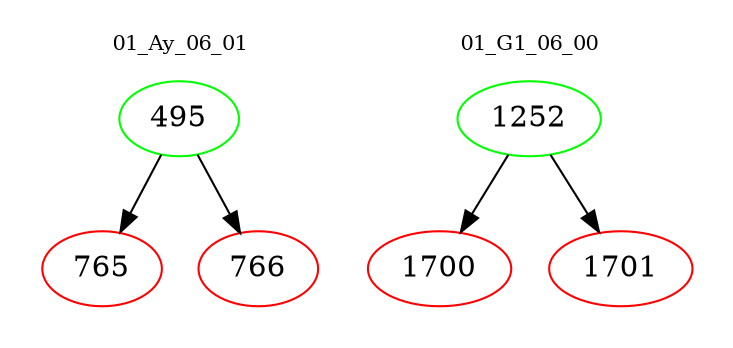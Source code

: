 digraph{
subgraph cluster_0 {
color = white
label = "01_Ay_06_01";
fontsize=10;
T0_495 [label="495", color="green"]
T0_495 -> T0_765 [color="black"]
T0_765 [label="765", color="red"]
T0_495 -> T0_766 [color="black"]
T0_766 [label="766", color="red"]
}
subgraph cluster_1 {
color = white
label = "01_G1_06_00";
fontsize=10;
T1_1252 [label="1252", color="green"]
T1_1252 -> T1_1700 [color="black"]
T1_1700 [label="1700", color="red"]
T1_1252 -> T1_1701 [color="black"]
T1_1701 [label="1701", color="red"]
}
}
